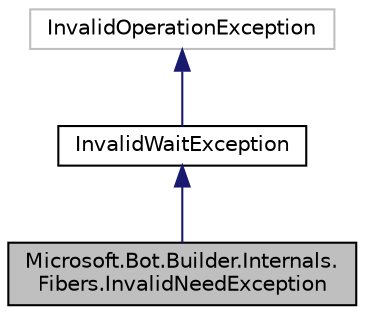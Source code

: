 digraph "Microsoft.Bot.Builder.Internals.Fibers.InvalidNeedException"
{
  edge [fontname="Helvetica",fontsize="10",labelfontname="Helvetica",labelfontsize="10"];
  node [fontname="Helvetica",fontsize="10",shape=record];
  Node1 [label="Microsoft.Bot.Builder.Internals.\lFibers.InvalidNeedException",height=0.2,width=0.4,color="black", fillcolor="grey75", style="filled", fontcolor="black"];
  Node2 -> Node1 [dir="back",color="midnightblue",fontsize="10",style="solid",fontname="Helvetica"];
  Node2 [label="InvalidWaitException",height=0.2,width=0.4,color="black", fillcolor="white", style="filled",URL="$d4/daa/class_microsoft_1_1_bot_1_1_builder_1_1_internals_1_1_fibers_1_1_invalid_wait_exception.html"];
  Node3 -> Node2 [dir="back",color="midnightblue",fontsize="10",style="solid",fontname="Helvetica"];
  Node3 [label="InvalidOperationException",height=0.2,width=0.4,color="grey75", fillcolor="white", style="filled"];
}

